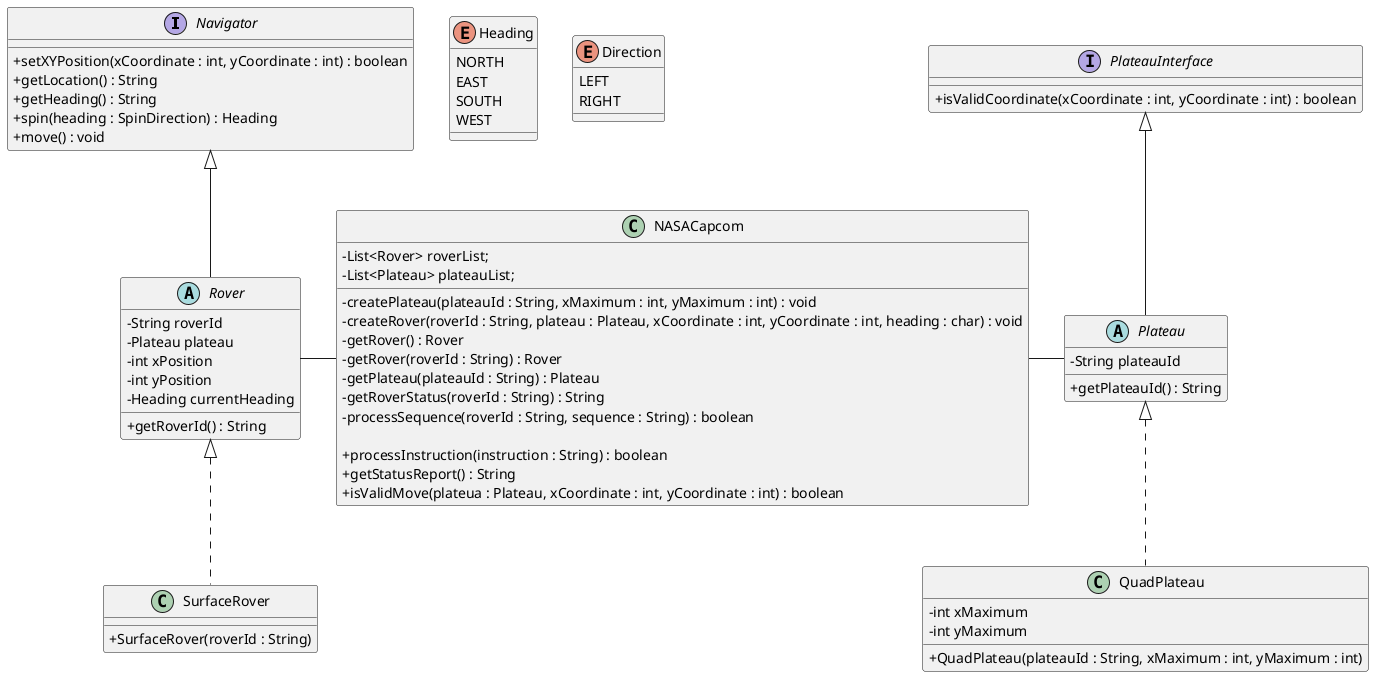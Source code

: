 @startuml
skinparam classAttributeIconSize 0

interface Navigator {
    + setXYPosition(xCoordinate : int, yCoordinate : int) : boolean
    + getLocation() : String
    + getHeading() : String
    + spin(heading : SpinDirection) : Heading
    + move() : void
}

abstract class Rover extends Navigator  {
  - String roverId
  - Plateau plateau
  - int xPosition
  - int yPosition
  - Heading currentHeading

  + getRoverId() : String
}

class SurfaceRover implements Rover  {
    + SurfaceRover(roverId : String)
}

interface PlateauInterface  {
   + isValidCoordinate(xCoordinate : int, yCoordinate : int) : boolean
}

abstract class Plateau extends PlateauInterface {
  - String plateauId
  + getPlateauId() : String
}

class QuadPlateau implements Plateau {
  - int xMaximum
  - int yMaximum

   + QuadPlateau(plateauId : String, xMaximum : int, yMaximum : int)

}


enum Heading
{
NORTH
EAST
SOUTH
WEST
}

enum Direction
{
LEFT
RIGHT
}

class NASACapcom {
  - List<Rover> roverList;
  - List<Plateau> plateauList;

  - createPlateau(plateauId : String, xMaximum : int, yMaximum : int) : void
  - createRover(roverId : String, plateau : Plateau, xCoordinate : int, yCoordinate : int, heading : char) : void
  - getRover() : Rover
  - getRover(roverId : String) : Rover
  - getPlateau(plateauId : String) : Plateau
  - getRoverStatus(roverId : String) : String
  - processSequence(roverId : String, sequence : String) : boolean

  + processInstruction(instruction : String) : boolean
  + getStatusReport() : String
  + isValidMove(plateua : Plateau, xCoordinate : int, yCoordinate : int) : boolean
}

NASACapcom - Plateau
Rover - NASACapcom


Heading -[hidden] Navigator
Heading -[hidden] Direction
@enduml